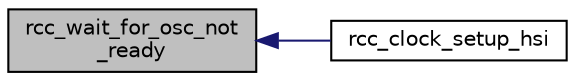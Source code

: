digraph "rcc_wait_for_osc_not_ready"
{
  edge [fontname="Helvetica",fontsize="10",labelfontname="Helvetica",labelfontsize="10"];
  node [fontname="Helvetica",fontsize="10",shape=record];
  rankdir="LR";
  Node1 [label="rcc_wait_for_osc_not\l_ready",height=0.2,width=0.4,color="black", fillcolor="grey75", style="filled", fontcolor="black"];
  Node1 -> Node2 [dir="back",color="midnightblue",fontsize="10",style="solid",fontname="Helvetica"];
  Node2 [label="rcc_clock_setup_hsi",height=0.2,width=0.4,color="black", fillcolor="white", style="filled",URL="$group__rcc__file.html#ga3d30e886f8749e059865bd3fc7a14ccd"];
}
